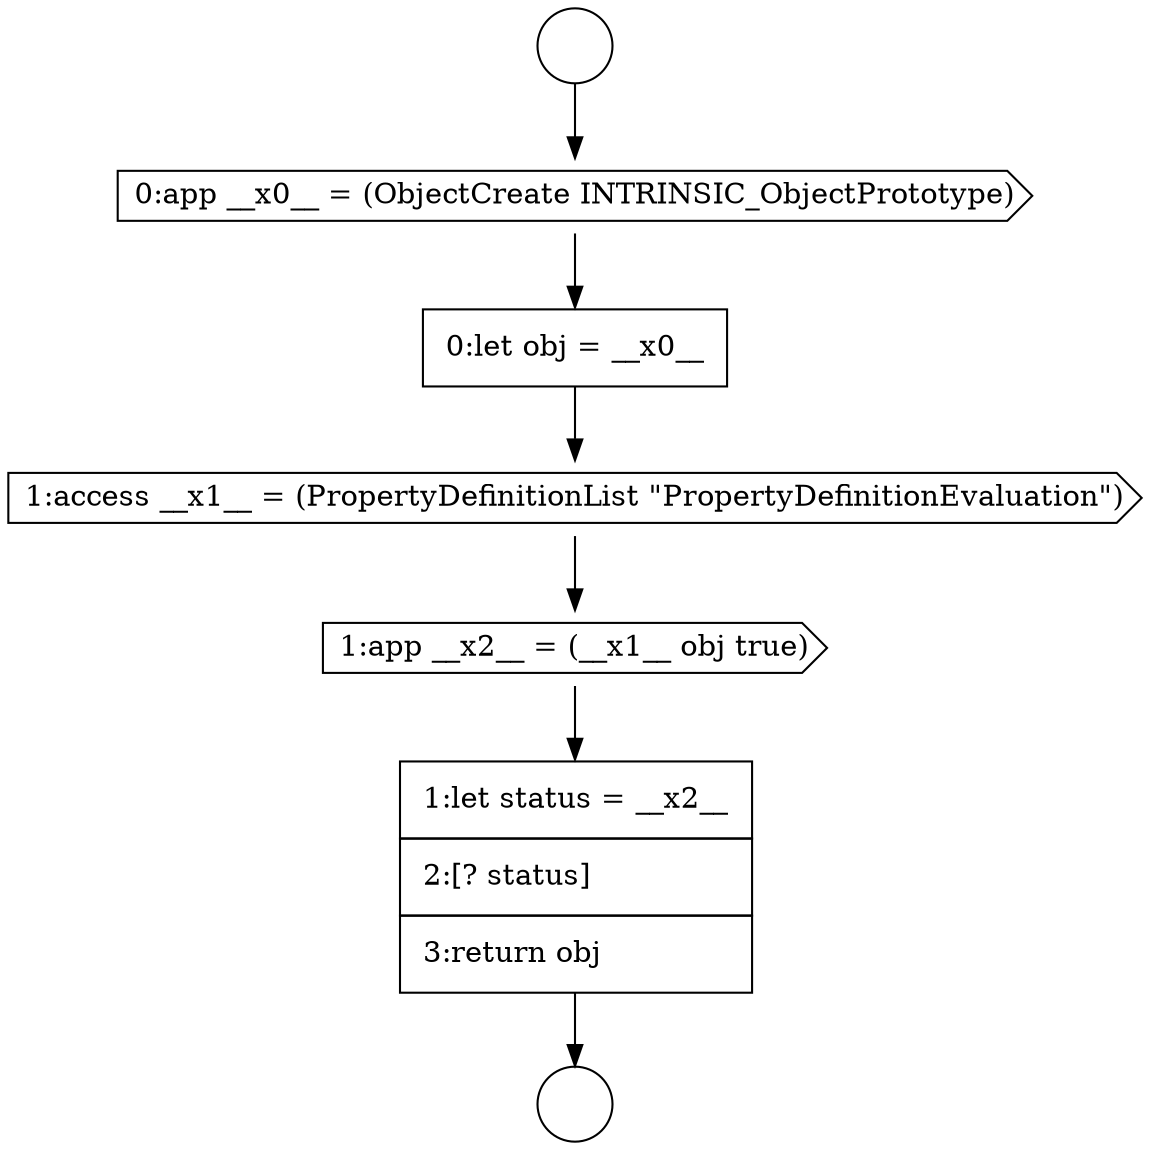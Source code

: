 digraph {
  node3460 [shape=cds, label=<<font color="black">1:access __x1__ = (PropertyDefinitionList &quot;PropertyDefinitionEvaluation&quot;)</font>> color="black" fillcolor="white" style=filled]
  node3459 [shape=none, margin=0, label=<<font color="black">
    <table border="0" cellborder="1" cellspacing="0" cellpadding="10">
      <tr><td align="left">0:let obj = __x0__</td></tr>
    </table>
  </font>> color="black" fillcolor="white" style=filled]
  node3458 [shape=cds, label=<<font color="black">0:app __x0__ = (ObjectCreate INTRINSIC_ObjectPrototype)</font>> color="black" fillcolor="white" style=filled]
  node3456 [shape=circle label=" " color="black" fillcolor="white" style=filled]
  node3462 [shape=none, margin=0, label=<<font color="black">
    <table border="0" cellborder="1" cellspacing="0" cellpadding="10">
      <tr><td align="left">1:let status = __x2__</td></tr>
      <tr><td align="left">2:[? status]</td></tr>
      <tr><td align="left">3:return obj</td></tr>
    </table>
  </font>> color="black" fillcolor="white" style=filled]
  node3457 [shape=circle label=" " color="black" fillcolor="white" style=filled]
  node3461 [shape=cds, label=<<font color="black">1:app __x2__ = (__x1__ obj true)</font>> color="black" fillcolor="white" style=filled]
  node3461 -> node3462 [ color="black"]
  node3460 -> node3461 [ color="black"]
  node3456 -> node3458 [ color="black"]
  node3459 -> node3460 [ color="black"]
  node3462 -> node3457 [ color="black"]
  node3458 -> node3459 [ color="black"]
}
